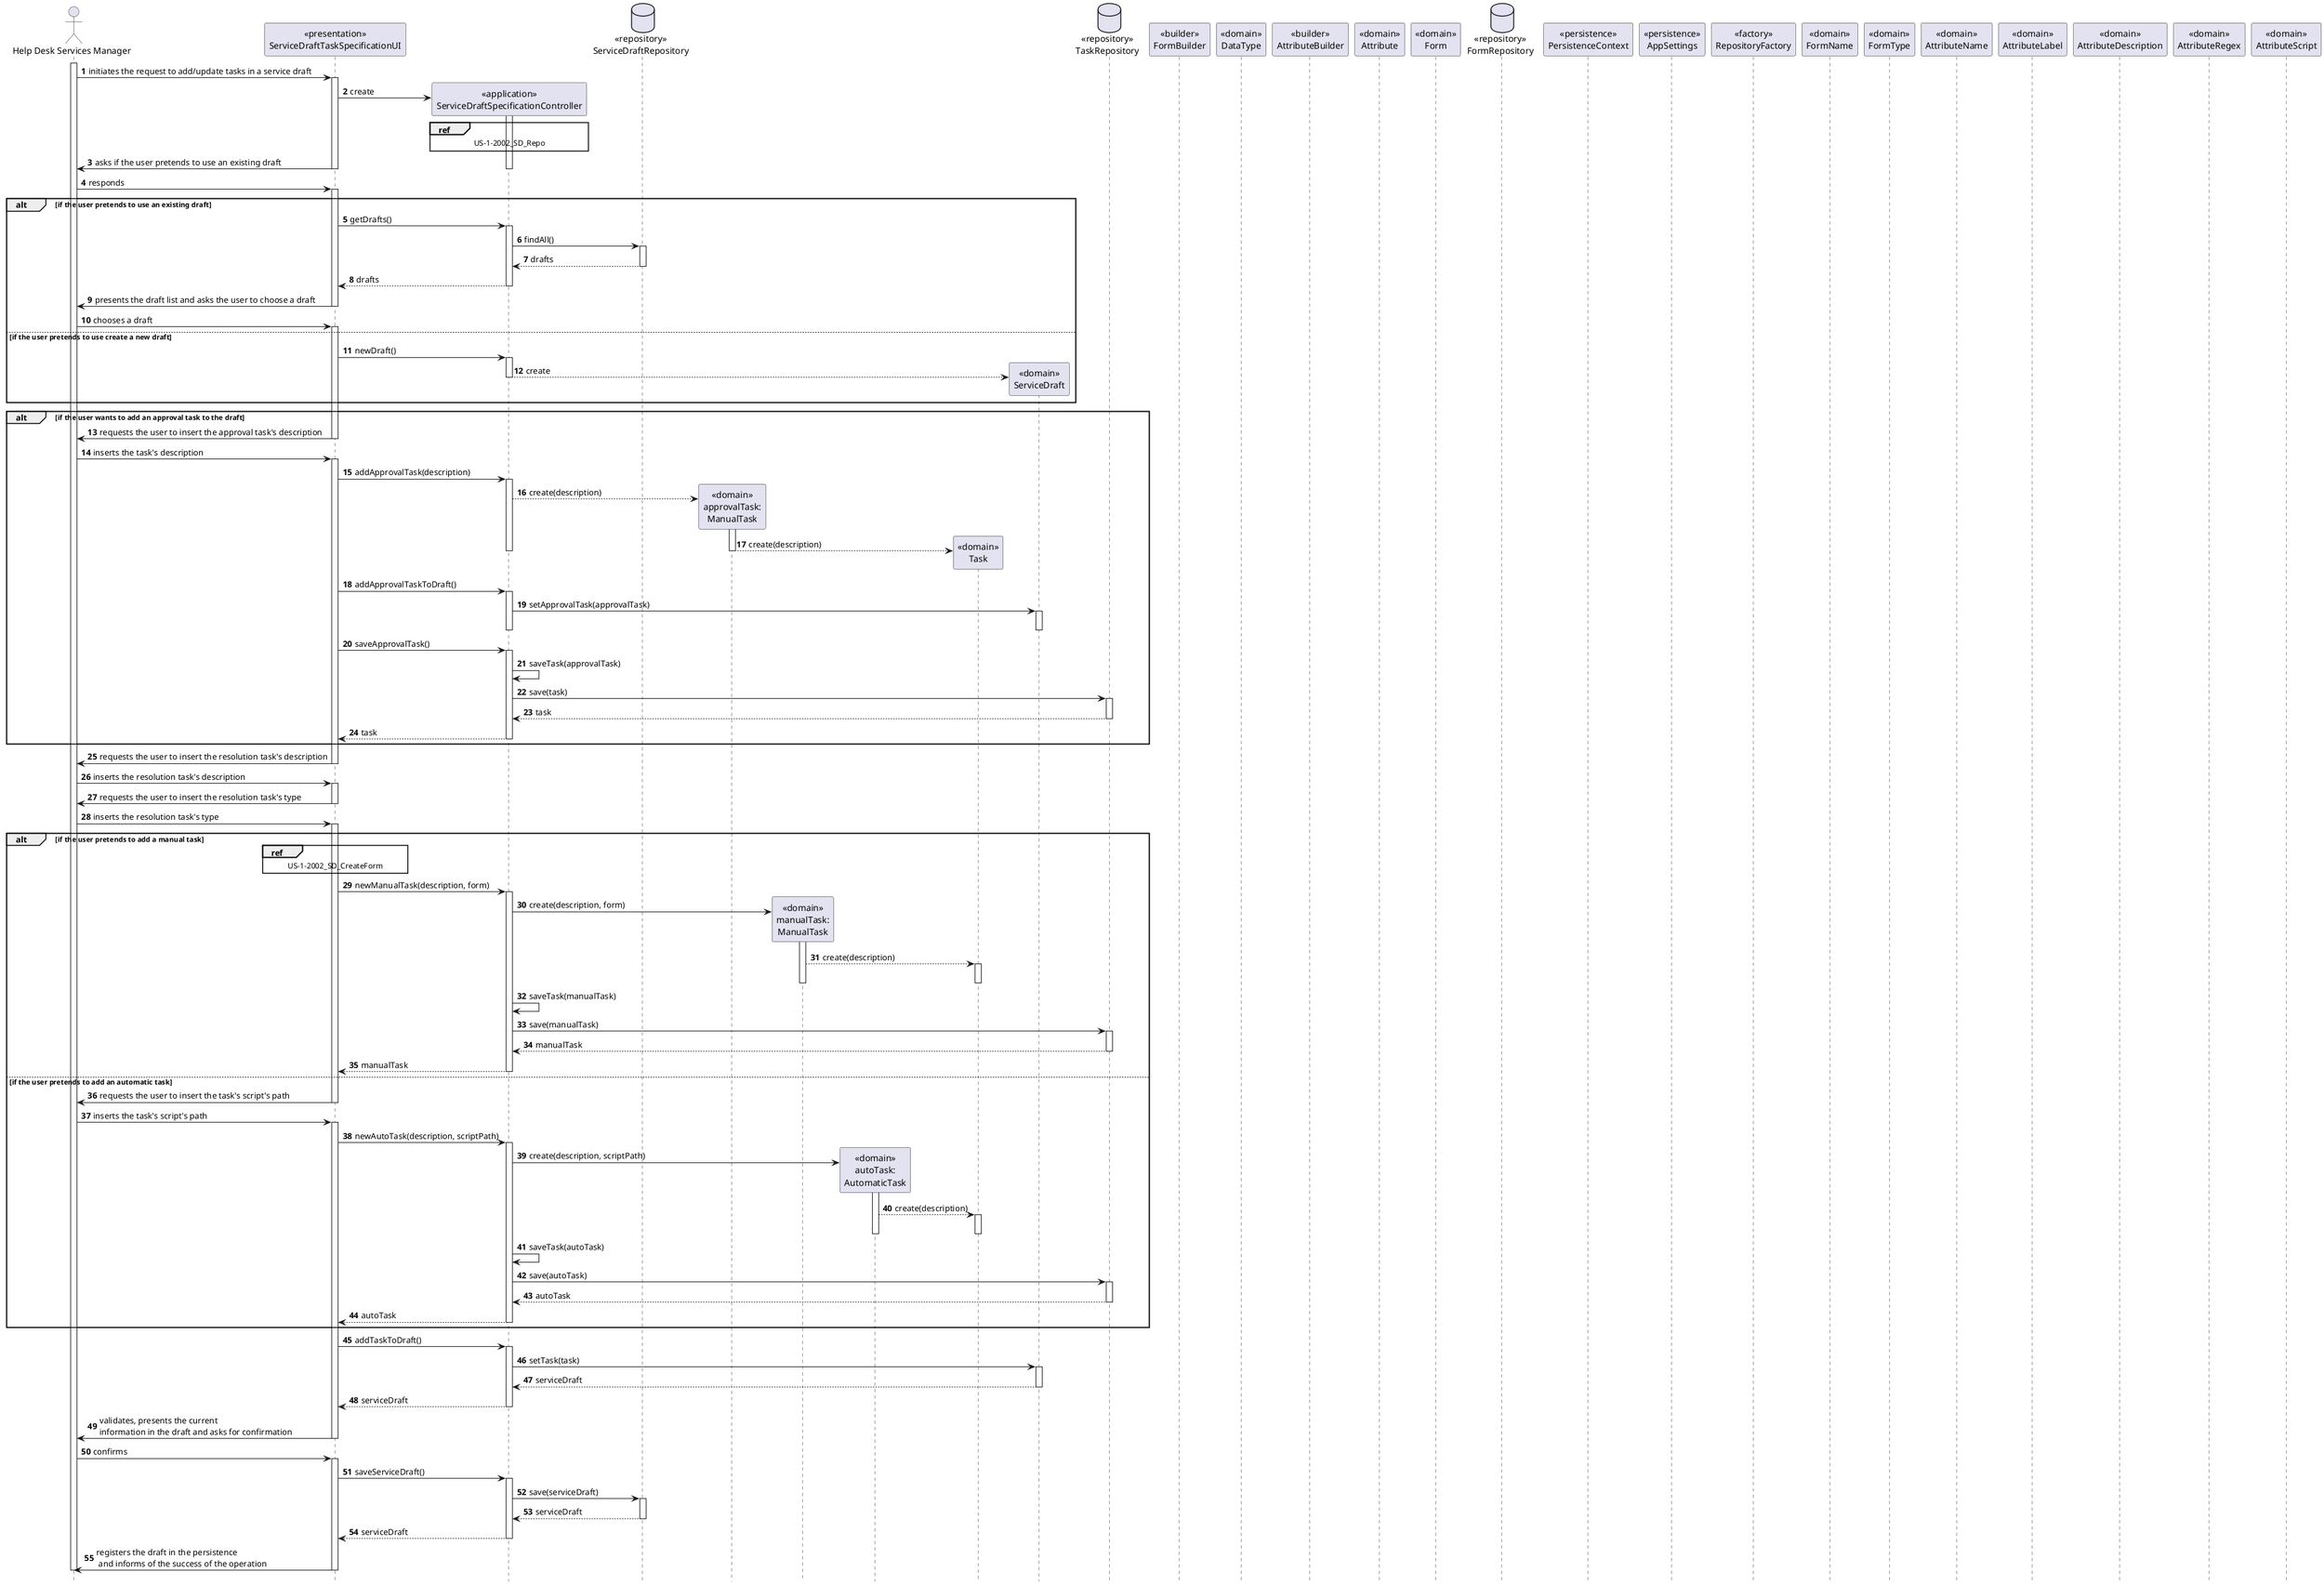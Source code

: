 @startuml
autonumber
hide footbox

actor "Help Desk Services Manager" as HSM

participant "<<presentation>>\nServiceDraftTaskSpecificationUI" as UI
participant "<<application>>\nServiceDraftSpecificationController" as CTRL
database "<<repository>>\nServiceDraftRepository" as SR
participant "<<domain>>\napprovalTask:\nManualTask" as AMT
participant "<<domain>>\nmanualTask:\nManualTask" as MT
participant "<<domain>>\nautoTask:\nAutomaticTask" as AT
participant "<<domain>>\nTask" as T
participant "<<domain>>\nServiceDraft" as S
database "<<repository>>\nTaskRepository" as TR
participant "<<builder>>\nFormBuilder" as FBD
participant "<<domain>>\nDataType" as DT
participant "<<builder>>\nAttributeBuilder" as ABD
participant "<<domain>>\nAttribute" as A
participant "<<domain>>\nForm" as F
database "<<repository>>\nFormRepository" as FR
participant "<<persistence>>\nPersistenceContext" as PC
participant "<<persistence>>\nAppSettings" as AS
participant "<<factory>>\nRepositoryFactory" as RF
participant "<<domain>>\nFormName" as FM
participant "<<domain>>\nFormType" as FT
participant "<<domain>>\nAttributeName" as AN
participant "<<domain>>\nAttributeLabel" as AL
participant "<<domain>>\nAttributeDescription" as AD
participant "<<domain>>\nAttributeRegex" as AR
participant "<<domain>>\nAttributeScript" as ASC

activate HSM

HSM -> UI : initiates the request to add/update tasks in a service draft
activate UI

UI -> CTRL** : create
activate CTRL

ref over CTRL
  US-1-2002_SD_Repo
end ref

UI -> HSM : asks if the user pretends to use an existing draft
deactivate CTRL
deactivate UI

HSM -> UI : responds
activate UI

alt if the user pretends to use an existing draft

UI -> CTRL : getDrafts()
activate CTRL

CTRL -> SR : findAll()
activate SR
SR --> CTRL : drafts
deactivate SR

CTRL --> UI : drafts
deactivate CTRL

UI -> HSM : presents the draft list and asks the user to choose a draft
deactivate UI

HSM -> UI : chooses a draft
activate UI

else if the user pretends to use create a new draft

UI -> CTRL : newDraft()
activate CTRL

CTRL --> S** : create
deactivate CTRL
end

alt if the user wants to add an approval task to the draft
UI -> HSM : requests the user to insert the approval task's description
deactivate UI

HSM -> UI : inserts the task's description
activate UI

UI -> CTRL : addApprovalTask(description)
activate CTRL

CTRL --> AMT** : create(description)
activate AMT
AMT --> T** : create(description)
deactivate AMT
deactivate CTRL

UI -> CTRL : addApprovalTaskToDraft()
activate CTRL

CTRL -> S : setApprovalTask(approvalTask)
activate S
deactivate S
deactivate CTRL

UI -> CTRL : saveApprovalTask()
activate CTRL

CTRL -> CTRL : saveTask(approvalTask)

CTRL -> TR : save(task)
activate TR
TR --> CTRL : task
deactivate TR

CTRL --> UI : task
deactivate CTRL
end

UI -> HSM : requests the user to insert the resolution task's description
deactivate UI

HSM -> UI : inserts the resolution task's description
activate UI

UI -> HSM : requests the user to insert the resolution task's type
deactivate UI

HSM -> UI : inserts the resolution task's type
activate UI

alt if the user pretends to add a manual task

ref over UI
    US-1-2002_SD_CreateForm
end ref

UI -> CTRL : newManualTask(description, form)
activate CTRL

CTRL -> MT** : create(description, form)
activate MT
MT --> T : create(description)
activate T
deactivate T
deactivate MT

CTRL -> CTRL : saveTask(manualTask)

CTRL -> TR : save(manualTask)
activate TR
TR --> CTRL : manualTask
deactivate TR

CTRL --> UI : manualTask
deactivate CTRL

else if the user pretends to add an automatic task
UI -> HSM : requests the user to insert the task's script's path
deactivate UI

HSM -> UI : inserts the task's script's path
activate UI

UI -> CTRL : newAutoTask(description, scriptPath)
activate CTRL

CTRL -> AT** : create(description, scriptPath)
activate AT
AT --> T : create(description)
activate T
deactivate T
deactivate AT

CTRL -> CTRL : saveTask(autoTask)

CTRL -> TR : save(autoTask)
activate TR
TR --> CTRL : autoTask
deactivate TR

CTRL --> UI : autoTask
deactivate CTRL
deactivate CTRL
end

UI -> CTRL : addTaskToDraft()
activate CTRL

CTRL -> S : setTask(task)
activate S

S --> CTRL : serviceDraft
deactivate S

CTRL --> UI : serviceDraft
deactivate CTRL

UI -> HSM : validates, presents the current \ninformation in the draft and asks for confirmation
deactivate UI

HSM -> UI : confirms
activate UI

UI -> CTRL : saveServiceDraft()
activate CTRL

CTRL -> SR : save(serviceDraft)
activate SR
SR --> CTRL : serviceDraft
deactivate SR

CTRL --> UI : serviceDraft
deactivate CTRL

UI -> HSM : registers the draft in the persistence\n and informs of the success of the operation
deactivate UI
deactivate HSM

@enduml
